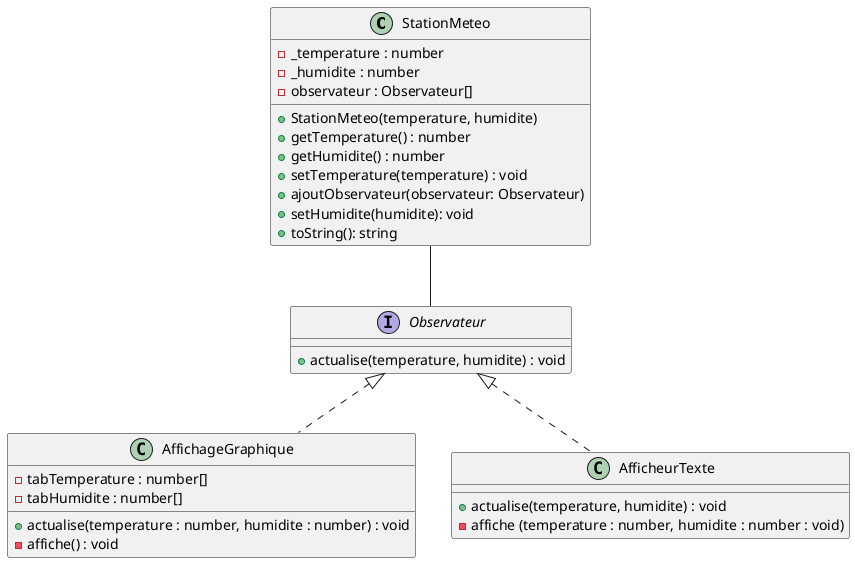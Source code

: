@startuml meteo


class StationMeteo  {
    - _temperature : number
    - _humidite : number
    - observateur : Observateur[]

    + StationMeteo(temperature, humidite)
    + getTemperature() : number
    + getHumidite() : number
    + setTemperature(temperature) : void
    + ajoutObservateur(observateur: Observateur)
    + setHumidite(humidite): void
    + toString(): string
}

StationMeteo -- Observateur

interface Observateur{
    + actualise(temperature, humidite) : void
}

class AffichageGraphique implements Observateur{
    - tabTemperature : number[]
    - tabHumidite : number[]
    + actualise(temperature : number, humidite : number) : void
    - affiche() : void 
}


class AfficheurTexte implements Observateur{
    + actualise(temperature, humidite) : void
    - affiche (temperature : number, humidite : number : void)
}
@enduml
